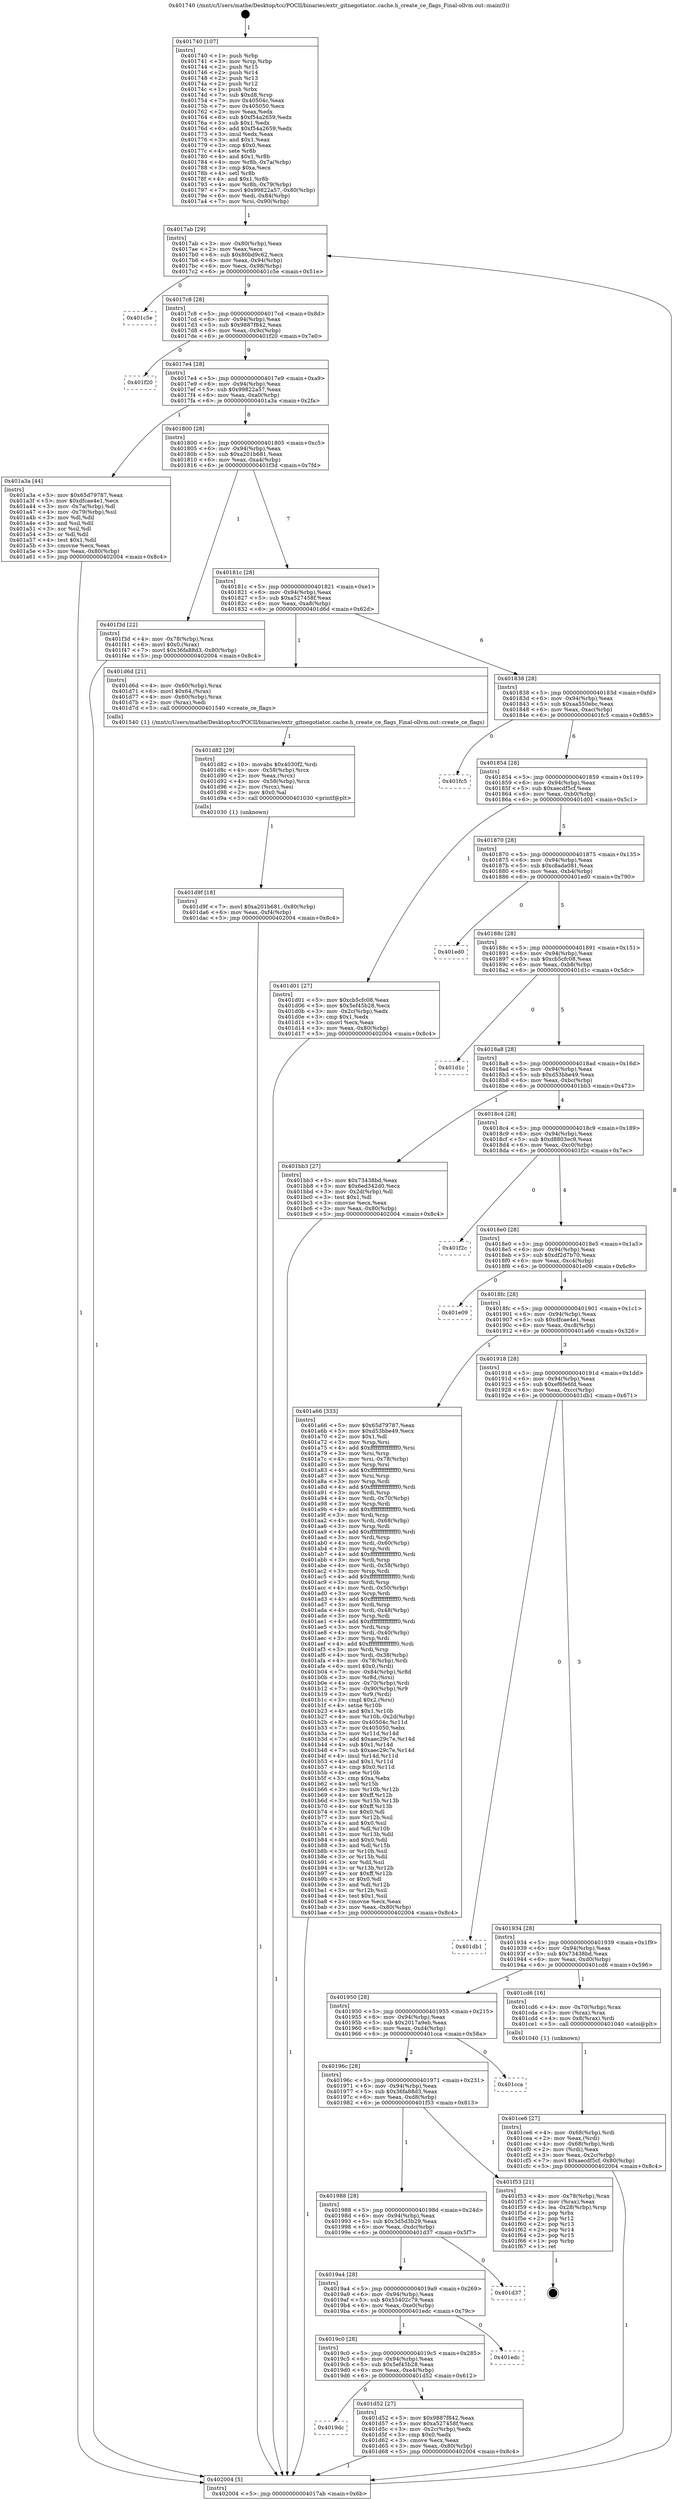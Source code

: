 digraph "0x401740" {
  label = "0x401740 (/mnt/c/Users/mathe/Desktop/tcc/POCII/binaries/extr_gitnegotiator..cache.h_create_ce_flags_Final-ollvm.out::main(0))"
  labelloc = "t"
  node[shape=record]

  Entry [label="",width=0.3,height=0.3,shape=circle,fillcolor=black,style=filled]
  "0x4017ab" [label="{
     0x4017ab [29]\l
     | [instrs]\l
     &nbsp;&nbsp;0x4017ab \<+3\>: mov -0x80(%rbp),%eax\l
     &nbsp;&nbsp;0x4017ae \<+2\>: mov %eax,%ecx\l
     &nbsp;&nbsp;0x4017b0 \<+6\>: sub $0x80bd9c62,%ecx\l
     &nbsp;&nbsp;0x4017b6 \<+6\>: mov %eax,-0x94(%rbp)\l
     &nbsp;&nbsp;0x4017bc \<+6\>: mov %ecx,-0x98(%rbp)\l
     &nbsp;&nbsp;0x4017c2 \<+6\>: je 0000000000401c5e \<main+0x51e\>\l
  }"]
  "0x401c5e" [label="{
     0x401c5e\l
  }", style=dashed]
  "0x4017c8" [label="{
     0x4017c8 [28]\l
     | [instrs]\l
     &nbsp;&nbsp;0x4017c8 \<+5\>: jmp 00000000004017cd \<main+0x8d\>\l
     &nbsp;&nbsp;0x4017cd \<+6\>: mov -0x94(%rbp),%eax\l
     &nbsp;&nbsp;0x4017d3 \<+5\>: sub $0x9887f842,%eax\l
     &nbsp;&nbsp;0x4017d8 \<+6\>: mov %eax,-0x9c(%rbp)\l
     &nbsp;&nbsp;0x4017de \<+6\>: je 0000000000401f20 \<main+0x7e0\>\l
  }"]
  Exit [label="",width=0.3,height=0.3,shape=circle,fillcolor=black,style=filled,peripheries=2]
  "0x401f20" [label="{
     0x401f20\l
  }", style=dashed]
  "0x4017e4" [label="{
     0x4017e4 [28]\l
     | [instrs]\l
     &nbsp;&nbsp;0x4017e4 \<+5\>: jmp 00000000004017e9 \<main+0xa9\>\l
     &nbsp;&nbsp;0x4017e9 \<+6\>: mov -0x94(%rbp),%eax\l
     &nbsp;&nbsp;0x4017ef \<+5\>: sub $0x99822a57,%eax\l
     &nbsp;&nbsp;0x4017f4 \<+6\>: mov %eax,-0xa0(%rbp)\l
     &nbsp;&nbsp;0x4017fa \<+6\>: je 0000000000401a3a \<main+0x2fa\>\l
  }"]
  "0x401d9f" [label="{
     0x401d9f [18]\l
     | [instrs]\l
     &nbsp;&nbsp;0x401d9f \<+7\>: movl $0xa201b681,-0x80(%rbp)\l
     &nbsp;&nbsp;0x401da6 \<+6\>: mov %eax,-0xf4(%rbp)\l
     &nbsp;&nbsp;0x401dac \<+5\>: jmp 0000000000402004 \<main+0x8c4\>\l
  }"]
  "0x401a3a" [label="{
     0x401a3a [44]\l
     | [instrs]\l
     &nbsp;&nbsp;0x401a3a \<+5\>: mov $0x65d79787,%eax\l
     &nbsp;&nbsp;0x401a3f \<+5\>: mov $0xdfcae4e1,%ecx\l
     &nbsp;&nbsp;0x401a44 \<+3\>: mov -0x7a(%rbp),%dl\l
     &nbsp;&nbsp;0x401a47 \<+4\>: mov -0x79(%rbp),%sil\l
     &nbsp;&nbsp;0x401a4b \<+3\>: mov %dl,%dil\l
     &nbsp;&nbsp;0x401a4e \<+3\>: and %sil,%dil\l
     &nbsp;&nbsp;0x401a51 \<+3\>: xor %sil,%dl\l
     &nbsp;&nbsp;0x401a54 \<+3\>: or %dl,%dil\l
     &nbsp;&nbsp;0x401a57 \<+4\>: test $0x1,%dil\l
     &nbsp;&nbsp;0x401a5b \<+3\>: cmovne %ecx,%eax\l
     &nbsp;&nbsp;0x401a5e \<+3\>: mov %eax,-0x80(%rbp)\l
     &nbsp;&nbsp;0x401a61 \<+5\>: jmp 0000000000402004 \<main+0x8c4\>\l
  }"]
  "0x401800" [label="{
     0x401800 [28]\l
     | [instrs]\l
     &nbsp;&nbsp;0x401800 \<+5\>: jmp 0000000000401805 \<main+0xc5\>\l
     &nbsp;&nbsp;0x401805 \<+6\>: mov -0x94(%rbp),%eax\l
     &nbsp;&nbsp;0x40180b \<+5\>: sub $0xa201b681,%eax\l
     &nbsp;&nbsp;0x401810 \<+6\>: mov %eax,-0xa4(%rbp)\l
     &nbsp;&nbsp;0x401816 \<+6\>: je 0000000000401f3d \<main+0x7fd\>\l
  }"]
  "0x402004" [label="{
     0x402004 [5]\l
     | [instrs]\l
     &nbsp;&nbsp;0x402004 \<+5\>: jmp 00000000004017ab \<main+0x6b\>\l
  }"]
  "0x401740" [label="{
     0x401740 [107]\l
     | [instrs]\l
     &nbsp;&nbsp;0x401740 \<+1\>: push %rbp\l
     &nbsp;&nbsp;0x401741 \<+3\>: mov %rsp,%rbp\l
     &nbsp;&nbsp;0x401744 \<+2\>: push %r15\l
     &nbsp;&nbsp;0x401746 \<+2\>: push %r14\l
     &nbsp;&nbsp;0x401748 \<+2\>: push %r13\l
     &nbsp;&nbsp;0x40174a \<+2\>: push %r12\l
     &nbsp;&nbsp;0x40174c \<+1\>: push %rbx\l
     &nbsp;&nbsp;0x40174d \<+7\>: sub $0xd8,%rsp\l
     &nbsp;&nbsp;0x401754 \<+7\>: mov 0x40504c,%eax\l
     &nbsp;&nbsp;0x40175b \<+7\>: mov 0x405050,%ecx\l
     &nbsp;&nbsp;0x401762 \<+2\>: mov %eax,%edx\l
     &nbsp;&nbsp;0x401764 \<+6\>: sub $0xf54a2659,%edx\l
     &nbsp;&nbsp;0x40176a \<+3\>: sub $0x1,%edx\l
     &nbsp;&nbsp;0x40176d \<+6\>: add $0xf54a2659,%edx\l
     &nbsp;&nbsp;0x401773 \<+3\>: imul %edx,%eax\l
     &nbsp;&nbsp;0x401776 \<+3\>: and $0x1,%eax\l
     &nbsp;&nbsp;0x401779 \<+3\>: cmp $0x0,%eax\l
     &nbsp;&nbsp;0x40177c \<+4\>: sete %r8b\l
     &nbsp;&nbsp;0x401780 \<+4\>: and $0x1,%r8b\l
     &nbsp;&nbsp;0x401784 \<+4\>: mov %r8b,-0x7a(%rbp)\l
     &nbsp;&nbsp;0x401788 \<+3\>: cmp $0xa,%ecx\l
     &nbsp;&nbsp;0x40178b \<+4\>: setl %r8b\l
     &nbsp;&nbsp;0x40178f \<+4\>: and $0x1,%r8b\l
     &nbsp;&nbsp;0x401793 \<+4\>: mov %r8b,-0x79(%rbp)\l
     &nbsp;&nbsp;0x401797 \<+7\>: movl $0x99822a57,-0x80(%rbp)\l
     &nbsp;&nbsp;0x40179e \<+6\>: mov %edi,-0x84(%rbp)\l
     &nbsp;&nbsp;0x4017a4 \<+7\>: mov %rsi,-0x90(%rbp)\l
  }"]
  "0x401d82" [label="{
     0x401d82 [29]\l
     | [instrs]\l
     &nbsp;&nbsp;0x401d82 \<+10\>: movabs $0x4030f2,%rdi\l
     &nbsp;&nbsp;0x401d8c \<+4\>: mov -0x58(%rbp),%rcx\l
     &nbsp;&nbsp;0x401d90 \<+2\>: mov %eax,(%rcx)\l
     &nbsp;&nbsp;0x401d92 \<+4\>: mov -0x58(%rbp),%rcx\l
     &nbsp;&nbsp;0x401d96 \<+2\>: mov (%rcx),%esi\l
     &nbsp;&nbsp;0x401d98 \<+2\>: mov $0x0,%al\l
     &nbsp;&nbsp;0x401d9a \<+5\>: call 0000000000401030 \<printf@plt\>\l
     | [calls]\l
     &nbsp;&nbsp;0x401030 \{1\} (unknown)\l
  }"]
  "0x401f3d" [label="{
     0x401f3d [22]\l
     | [instrs]\l
     &nbsp;&nbsp;0x401f3d \<+4\>: mov -0x78(%rbp),%rax\l
     &nbsp;&nbsp;0x401f41 \<+6\>: movl $0x0,(%rax)\l
     &nbsp;&nbsp;0x401f47 \<+7\>: movl $0x36fa88d3,-0x80(%rbp)\l
     &nbsp;&nbsp;0x401f4e \<+5\>: jmp 0000000000402004 \<main+0x8c4\>\l
  }"]
  "0x40181c" [label="{
     0x40181c [28]\l
     | [instrs]\l
     &nbsp;&nbsp;0x40181c \<+5\>: jmp 0000000000401821 \<main+0xe1\>\l
     &nbsp;&nbsp;0x401821 \<+6\>: mov -0x94(%rbp),%eax\l
     &nbsp;&nbsp;0x401827 \<+5\>: sub $0xa527458f,%eax\l
     &nbsp;&nbsp;0x40182c \<+6\>: mov %eax,-0xa8(%rbp)\l
     &nbsp;&nbsp;0x401832 \<+6\>: je 0000000000401d6d \<main+0x62d\>\l
  }"]
  "0x4019dc" [label="{
     0x4019dc\l
  }", style=dashed]
  "0x401d6d" [label="{
     0x401d6d [21]\l
     | [instrs]\l
     &nbsp;&nbsp;0x401d6d \<+4\>: mov -0x60(%rbp),%rax\l
     &nbsp;&nbsp;0x401d71 \<+6\>: movl $0x64,(%rax)\l
     &nbsp;&nbsp;0x401d77 \<+4\>: mov -0x60(%rbp),%rax\l
     &nbsp;&nbsp;0x401d7b \<+2\>: mov (%rax),%edi\l
     &nbsp;&nbsp;0x401d7d \<+5\>: call 0000000000401540 \<create_ce_flags\>\l
     | [calls]\l
     &nbsp;&nbsp;0x401540 \{1\} (/mnt/c/Users/mathe/Desktop/tcc/POCII/binaries/extr_gitnegotiator..cache.h_create_ce_flags_Final-ollvm.out::create_ce_flags)\l
  }"]
  "0x401838" [label="{
     0x401838 [28]\l
     | [instrs]\l
     &nbsp;&nbsp;0x401838 \<+5\>: jmp 000000000040183d \<main+0xfd\>\l
     &nbsp;&nbsp;0x40183d \<+6\>: mov -0x94(%rbp),%eax\l
     &nbsp;&nbsp;0x401843 \<+5\>: sub $0xaa550ebc,%eax\l
     &nbsp;&nbsp;0x401848 \<+6\>: mov %eax,-0xac(%rbp)\l
     &nbsp;&nbsp;0x40184e \<+6\>: je 0000000000401fc5 \<main+0x885\>\l
  }"]
  "0x401d52" [label="{
     0x401d52 [27]\l
     | [instrs]\l
     &nbsp;&nbsp;0x401d52 \<+5\>: mov $0x9887f842,%eax\l
     &nbsp;&nbsp;0x401d57 \<+5\>: mov $0xa527458f,%ecx\l
     &nbsp;&nbsp;0x401d5c \<+3\>: mov -0x2c(%rbp),%edx\l
     &nbsp;&nbsp;0x401d5f \<+3\>: cmp $0x0,%edx\l
     &nbsp;&nbsp;0x401d62 \<+3\>: cmove %ecx,%eax\l
     &nbsp;&nbsp;0x401d65 \<+3\>: mov %eax,-0x80(%rbp)\l
     &nbsp;&nbsp;0x401d68 \<+5\>: jmp 0000000000402004 \<main+0x8c4\>\l
  }"]
  "0x401fc5" [label="{
     0x401fc5\l
  }", style=dashed]
  "0x401854" [label="{
     0x401854 [28]\l
     | [instrs]\l
     &nbsp;&nbsp;0x401854 \<+5\>: jmp 0000000000401859 \<main+0x119\>\l
     &nbsp;&nbsp;0x401859 \<+6\>: mov -0x94(%rbp),%eax\l
     &nbsp;&nbsp;0x40185f \<+5\>: sub $0xaecdf5cf,%eax\l
     &nbsp;&nbsp;0x401864 \<+6\>: mov %eax,-0xb0(%rbp)\l
     &nbsp;&nbsp;0x40186a \<+6\>: je 0000000000401d01 \<main+0x5c1\>\l
  }"]
  "0x4019c0" [label="{
     0x4019c0 [28]\l
     | [instrs]\l
     &nbsp;&nbsp;0x4019c0 \<+5\>: jmp 00000000004019c5 \<main+0x285\>\l
     &nbsp;&nbsp;0x4019c5 \<+6\>: mov -0x94(%rbp),%eax\l
     &nbsp;&nbsp;0x4019cb \<+5\>: sub $0x5ef45b28,%eax\l
     &nbsp;&nbsp;0x4019d0 \<+6\>: mov %eax,-0xe4(%rbp)\l
     &nbsp;&nbsp;0x4019d6 \<+6\>: je 0000000000401d52 \<main+0x612\>\l
  }"]
  "0x401d01" [label="{
     0x401d01 [27]\l
     | [instrs]\l
     &nbsp;&nbsp;0x401d01 \<+5\>: mov $0xcb5cfc08,%eax\l
     &nbsp;&nbsp;0x401d06 \<+5\>: mov $0x5ef45b28,%ecx\l
     &nbsp;&nbsp;0x401d0b \<+3\>: mov -0x2c(%rbp),%edx\l
     &nbsp;&nbsp;0x401d0e \<+3\>: cmp $0x1,%edx\l
     &nbsp;&nbsp;0x401d11 \<+3\>: cmovl %ecx,%eax\l
     &nbsp;&nbsp;0x401d14 \<+3\>: mov %eax,-0x80(%rbp)\l
     &nbsp;&nbsp;0x401d17 \<+5\>: jmp 0000000000402004 \<main+0x8c4\>\l
  }"]
  "0x401870" [label="{
     0x401870 [28]\l
     | [instrs]\l
     &nbsp;&nbsp;0x401870 \<+5\>: jmp 0000000000401875 \<main+0x135\>\l
     &nbsp;&nbsp;0x401875 \<+6\>: mov -0x94(%rbp),%eax\l
     &nbsp;&nbsp;0x40187b \<+5\>: sub $0xc8ada081,%eax\l
     &nbsp;&nbsp;0x401880 \<+6\>: mov %eax,-0xb4(%rbp)\l
     &nbsp;&nbsp;0x401886 \<+6\>: je 0000000000401ed0 \<main+0x790\>\l
  }"]
  "0x401edc" [label="{
     0x401edc\l
  }", style=dashed]
  "0x401ed0" [label="{
     0x401ed0\l
  }", style=dashed]
  "0x40188c" [label="{
     0x40188c [28]\l
     | [instrs]\l
     &nbsp;&nbsp;0x40188c \<+5\>: jmp 0000000000401891 \<main+0x151\>\l
     &nbsp;&nbsp;0x401891 \<+6\>: mov -0x94(%rbp),%eax\l
     &nbsp;&nbsp;0x401897 \<+5\>: sub $0xcb5cfc08,%eax\l
     &nbsp;&nbsp;0x40189c \<+6\>: mov %eax,-0xb8(%rbp)\l
     &nbsp;&nbsp;0x4018a2 \<+6\>: je 0000000000401d1c \<main+0x5dc\>\l
  }"]
  "0x4019a4" [label="{
     0x4019a4 [28]\l
     | [instrs]\l
     &nbsp;&nbsp;0x4019a4 \<+5\>: jmp 00000000004019a9 \<main+0x269\>\l
     &nbsp;&nbsp;0x4019a9 \<+6\>: mov -0x94(%rbp),%eax\l
     &nbsp;&nbsp;0x4019af \<+5\>: sub $0x55402c79,%eax\l
     &nbsp;&nbsp;0x4019b4 \<+6\>: mov %eax,-0xe0(%rbp)\l
     &nbsp;&nbsp;0x4019ba \<+6\>: je 0000000000401edc \<main+0x79c\>\l
  }"]
  "0x401d1c" [label="{
     0x401d1c\l
  }", style=dashed]
  "0x4018a8" [label="{
     0x4018a8 [28]\l
     | [instrs]\l
     &nbsp;&nbsp;0x4018a8 \<+5\>: jmp 00000000004018ad \<main+0x16d\>\l
     &nbsp;&nbsp;0x4018ad \<+6\>: mov -0x94(%rbp),%eax\l
     &nbsp;&nbsp;0x4018b3 \<+5\>: sub $0xd53bbe49,%eax\l
     &nbsp;&nbsp;0x4018b8 \<+6\>: mov %eax,-0xbc(%rbp)\l
     &nbsp;&nbsp;0x4018be \<+6\>: je 0000000000401bb3 \<main+0x473\>\l
  }"]
  "0x401d37" [label="{
     0x401d37\l
  }", style=dashed]
  "0x401bb3" [label="{
     0x401bb3 [27]\l
     | [instrs]\l
     &nbsp;&nbsp;0x401bb3 \<+5\>: mov $0x73438bd,%eax\l
     &nbsp;&nbsp;0x401bb8 \<+5\>: mov $0x6ed342d0,%ecx\l
     &nbsp;&nbsp;0x401bbd \<+3\>: mov -0x2d(%rbp),%dl\l
     &nbsp;&nbsp;0x401bc0 \<+3\>: test $0x1,%dl\l
     &nbsp;&nbsp;0x401bc3 \<+3\>: cmovne %ecx,%eax\l
     &nbsp;&nbsp;0x401bc6 \<+3\>: mov %eax,-0x80(%rbp)\l
     &nbsp;&nbsp;0x401bc9 \<+5\>: jmp 0000000000402004 \<main+0x8c4\>\l
  }"]
  "0x4018c4" [label="{
     0x4018c4 [28]\l
     | [instrs]\l
     &nbsp;&nbsp;0x4018c4 \<+5\>: jmp 00000000004018c9 \<main+0x189\>\l
     &nbsp;&nbsp;0x4018c9 \<+6\>: mov -0x94(%rbp),%eax\l
     &nbsp;&nbsp;0x4018cf \<+5\>: sub $0xd8803ec9,%eax\l
     &nbsp;&nbsp;0x4018d4 \<+6\>: mov %eax,-0xc0(%rbp)\l
     &nbsp;&nbsp;0x4018da \<+6\>: je 0000000000401f2c \<main+0x7ec\>\l
  }"]
  "0x401988" [label="{
     0x401988 [28]\l
     | [instrs]\l
     &nbsp;&nbsp;0x401988 \<+5\>: jmp 000000000040198d \<main+0x24d\>\l
     &nbsp;&nbsp;0x40198d \<+6\>: mov -0x94(%rbp),%eax\l
     &nbsp;&nbsp;0x401993 \<+5\>: sub $0x3d5d3b29,%eax\l
     &nbsp;&nbsp;0x401998 \<+6\>: mov %eax,-0xdc(%rbp)\l
     &nbsp;&nbsp;0x40199e \<+6\>: je 0000000000401d37 \<main+0x5f7\>\l
  }"]
  "0x401f2c" [label="{
     0x401f2c\l
  }", style=dashed]
  "0x4018e0" [label="{
     0x4018e0 [28]\l
     | [instrs]\l
     &nbsp;&nbsp;0x4018e0 \<+5\>: jmp 00000000004018e5 \<main+0x1a5\>\l
     &nbsp;&nbsp;0x4018e5 \<+6\>: mov -0x94(%rbp),%eax\l
     &nbsp;&nbsp;0x4018eb \<+5\>: sub $0xdf2d7b70,%eax\l
     &nbsp;&nbsp;0x4018f0 \<+6\>: mov %eax,-0xc4(%rbp)\l
     &nbsp;&nbsp;0x4018f6 \<+6\>: je 0000000000401e09 \<main+0x6c9\>\l
  }"]
  "0x401f53" [label="{
     0x401f53 [21]\l
     | [instrs]\l
     &nbsp;&nbsp;0x401f53 \<+4\>: mov -0x78(%rbp),%rax\l
     &nbsp;&nbsp;0x401f57 \<+2\>: mov (%rax),%eax\l
     &nbsp;&nbsp;0x401f59 \<+4\>: lea -0x28(%rbp),%rsp\l
     &nbsp;&nbsp;0x401f5d \<+1\>: pop %rbx\l
     &nbsp;&nbsp;0x401f5e \<+2\>: pop %r12\l
     &nbsp;&nbsp;0x401f60 \<+2\>: pop %r13\l
     &nbsp;&nbsp;0x401f62 \<+2\>: pop %r14\l
     &nbsp;&nbsp;0x401f64 \<+2\>: pop %r15\l
     &nbsp;&nbsp;0x401f66 \<+1\>: pop %rbp\l
     &nbsp;&nbsp;0x401f67 \<+1\>: ret\l
  }"]
  "0x401e09" [label="{
     0x401e09\l
  }", style=dashed]
  "0x4018fc" [label="{
     0x4018fc [28]\l
     | [instrs]\l
     &nbsp;&nbsp;0x4018fc \<+5\>: jmp 0000000000401901 \<main+0x1c1\>\l
     &nbsp;&nbsp;0x401901 \<+6\>: mov -0x94(%rbp),%eax\l
     &nbsp;&nbsp;0x401907 \<+5\>: sub $0xdfcae4e1,%eax\l
     &nbsp;&nbsp;0x40190c \<+6\>: mov %eax,-0xc8(%rbp)\l
     &nbsp;&nbsp;0x401912 \<+6\>: je 0000000000401a66 \<main+0x326\>\l
  }"]
  "0x40196c" [label="{
     0x40196c [28]\l
     | [instrs]\l
     &nbsp;&nbsp;0x40196c \<+5\>: jmp 0000000000401971 \<main+0x231\>\l
     &nbsp;&nbsp;0x401971 \<+6\>: mov -0x94(%rbp),%eax\l
     &nbsp;&nbsp;0x401977 \<+5\>: sub $0x36fa88d3,%eax\l
     &nbsp;&nbsp;0x40197c \<+6\>: mov %eax,-0xd8(%rbp)\l
     &nbsp;&nbsp;0x401982 \<+6\>: je 0000000000401f53 \<main+0x813\>\l
  }"]
  "0x401a66" [label="{
     0x401a66 [333]\l
     | [instrs]\l
     &nbsp;&nbsp;0x401a66 \<+5\>: mov $0x65d79787,%eax\l
     &nbsp;&nbsp;0x401a6b \<+5\>: mov $0xd53bbe49,%ecx\l
     &nbsp;&nbsp;0x401a70 \<+2\>: mov $0x1,%dl\l
     &nbsp;&nbsp;0x401a72 \<+3\>: mov %rsp,%rsi\l
     &nbsp;&nbsp;0x401a75 \<+4\>: add $0xfffffffffffffff0,%rsi\l
     &nbsp;&nbsp;0x401a79 \<+3\>: mov %rsi,%rsp\l
     &nbsp;&nbsp;0x401a7c \<+4\>: mov %rsi,-0x78(%rbp)\l
     &nbsp;&nbsp;0x401a80 \<+3\>: mov %rsp,%rsi\l
     &nbsp;&nbsp;0x401a83 \<+4\>: add $0xfffffffffffffff0,%rsi\l
     &nbsp;&nbsp;0x401a87 \<+3\>: mov %rsi,%rsp\l
     &nbsp;&nbsp;0x401a8a \<+3\>: mov %rsp,%rdi\l
     &nbsp;&nbsp;0x401a8d \<+4\>: add $0xfffffffffffffff0,%rdi\l
     &nbsp;&nbsp;0x401a91 \<+3\>: mov %rdi,%rsp\l
     &nbsp;&nbsp;0x401a94 \<+4\>: mov %rdi,-0x70(%rbp)\l
     &nbsp;&nbsp;0x401a98 \<+3\>: mov %rsp,%rdi\l
     &nbsp;&nbsp;0x401a9b \<+4\>: add $0xfffffffffffffff0,%rdi\l
     &nbsp;&nbsp;0x401a9f \<+3\>: mov %rdi,%rsp\l
     &nbsp;&nbsp;0x401aa2 \<+4\>: mov %rdi,-0x68(%rbp)\l
     &nbsp;&nbsp;0x401aa6 \<+3\>: mov %rsp,%rdi\l
     &nbsp;&nbsp;0x401aa9 \<+4\>: add $0xfffffffffffffff0,%rdi\l
     &nbsp;&nbsp;0x401aad \<+3\>: mov %rdi,%rsp\l
     &nbsp;&nbsp;0x401ab0 \<+4\>: mov %rdi,-0x60(%rbp)\l
     &nbsp;&nbsp;0x401ab4 \<+3\>: mov %rsp,%rdi\l
     &nbsp;&nbsp;0x401ab7 \<+4\>: add $0xfffffffffffffff0,%rdi\l
     &nbsp;&nbsp;0x401abb \<+3\>: mov %rdi,%rsp\l
     &nbsp;&nbsp;0x401abe \<+4\>: mov %rdi,-0x58(%rbp)\l
     &nbsp;&nbsp;0x401ac2 \<+3\>: mov %rsp,%rdi\l
     &nbsp;&nbsp;0x401ac5 \<+4\>: add $0xfffffffffffffff0,%rdi\l
     &nbsp;&nbsp;0x401ac9 \<+3\>: mov %rdi,%rsp\l
     &nbsp;&nbsp;0x401acc \<+4\>: mov %rdi,-0x50(%rbp)\l
     &nbsp;&nbsp;0x401ad0 \<+3\>: mov %rsp,%rdi\l
     &nbsp;&nbsp;0x401ad3 \<+4\>: add $0xfffffffffffffff0,%rdi\l
     &nbsp;&nbsp;0x401ad7 \<+3\>: mov %rdi,%rsp\l
     &nbsp;&nbsp;0x401ada \<+4\>: mov %rdi,-0x48(%rbp)\l
     &nbsp;&nbsp;0x401ade \<+3\>: mov %rsp,%rdi\l
     &nbsp;&nbsp;0x401ae1 \<+4\>: add $0xfffffffffffffff0,%rdi\l
     &nbsp;&nbsp;0x401ae5 \<+3\>: mov %rdi,%rsp\l
     &nbsp;&nbsp;0x401ae8 \<+4\>: mov %rdi,-0x40(%rbp)\l
     &nbsp;&nbsp;0x401aec \<+3\>: mov %rsp,%rdi\l
     &nbsp;&nbsp;0x401aef \<+4\>: add $0xfffffffffffffff0,%rdi\l
     &nbsp;&nbsp;0x401af3 \<+3\>: mov %rdi,%rsp\l
     &nbsp;&nbsp;0x401af6 \<+4\>: mov %rdi,-0x38(%rbp)\l
     &nbsp;&nbsp;0x401afa \<+4\>: mov -0x78(%rbp),%rdi\l
     &nbsp;&nbsp;0x401afe \<+6\>: movl $0x0,(%rdi)\l
     &nbsp;&nbsp;0x401b04 \<+7\>: mov -0x84(%rbp),%r8d\l
     &nbsp;&nbsp;0x401b0b \<+3\>: mov %r8d,(%rsi)\l
     &nbsp;&nbsp;0x401b0e \<+4\>: mov -0x70(%rbp),%rdi\l
     &nbsp;&nbsp;0x401b12 \<+7\>: mov -0x90(%rbp),%r9\l
     &nbsp;&nbsp;0x401b19 \<+3\>: mov %r9,(%rdi)\l
     &nbsp;&nbsp;0x401b1c \<+3\>: cmpl $0x2,(%rsi)\l
     &nbsp;&nbsp;0x401b1f \<+4\>: setne %r10b\l
     &nbsp;&nbsp;0x401b23 \<+4\>: and $0x1,%r10b\l
     &nbsp;&nbsp;0x401b27 \<+4\>: mov %r10b,-0x2d(%rbp)\l
     &nbsp;&nbsp;0x401b2b \<+8\>: mov 0x40504c,%r11d\l
     &nbsp;&nbsp;0x401b33 \<+7\>: mov 0x405050,%ebx\l
     &nbsp;&nbsp;0x401b3a \<+3\>: mov %r11d,%r14d\l
     &nbsp;&nbsp;0x401b3d \<+7\>: add $0xaec29c7e,%r14d\l
     &nbsp;&nbsp;0x401b44 \<+4\>: sub $0x1,%r14d\l
     &nbsp;&nbsp;0x401b48 \<+7\>: sub $0xaec29c7e,%r14d\l
     &nbsp;&nbsp;0x401b4f \<+4\>: imul %r14d,%r11d\l
     &nbsp;&nbsp;0x401b53 \<+4\>: and $0x1,%r11d\l
     &nbsp;&nbsp;0x401b57 \<+4\>: cmp $0x0,%r11d\l
     &nbsp;&nbsp;0x401b5b \<+4\>: sete %r10b\l
     &nbsp;&nbsp;0x401b5f \<+3\>: cmp $0xa,%ebx\l
     &nbsp;&nbsp;0x401b62 \<+4\>: setl %r15b\l
     &nbsp;&nbsp;0x401b66 \<+3\>: mov %r10b,%r12b\l
     &nbsp;&nbsp;0x401b69 \<+4\>: xor $0xff,%r12b\l
     &nbsp;&nbsp;0x401b6d \<+3\>: mov %r15b,%r13b\l
     &nbsp;&nbsp;0x401b70 \<+4\>: xor $0xff,%r13b\l
     &nbsp;&nbsp;0x401b74 \<+3\>: xor $0x0,%dl\l
     &nbsp;&nbsp;0x401b77 \<+3\>: mov %r12b,%sil\l
     &nbsp;&nbsp;0x401b7a \<+4\>: and $0x0,%sil\l
     &nbsp;&nbsp;0x401b7e \<+3\>: and %dl,%r10b\l
     &nbsp;&nbsp;0x401b81 \<+3\>: mov %r13b,%dil\l
     &nbsp;&nbsp;0x401b84 \<+4\>: and $0x0,%dil\l
     &nbsp;&nbsp;0x401b88 \<+3\>: and %dl,%r15b\l
     &nbsp;&nbsp;0x401b8b \<+3\>: or %r10b,%sil\l
     &nbsp;&nbsp;0x401b8e \<+3\>: or %r15b,%dil\l
     &nbsp;&nbsp;0x401b91 \<+3\>: xor %dil,%sil\l
     &nbsp;&nbsp;0x401b94 \<+3\>: or %r13b,%r12b\l
     &nbsp;&nbsp;0x401b97 \<+4\>: xor $0xff,%r12b\l
     &nbsp;&nbsp;0x401b9b \<+3\>: or $0x0,%dl\l
     &nbsp;&nbsp;0x401b9e \<+3\>: and %dl,%r12b\l
     &nbsp;&nbsp;0x401ba1 \<+3\>: or %r12b,%sil\l
     &nbsp;&nbsp;0x401ba4 \<+4\>: test $0x1,%sil\l
     &nbsp;&nbsp;0x401ba8 \<+3\>: cmovne %ecx,%eax\l
     &nbsp;&nbsp;0x401bab \<+3\>: mov %eax,-0x80(%rbp)\l
     &nbsp;&nbsp;0x401bae \<+5\>: jmp 0000000000402004 \<main+0x8c4\>\l
  }"]
  "0x401918" [label="{
     0x401918 [28]\l
     | [instrs]\l
     &nbsp;&nbsp;0x401918 \<+5\>: jmp 000000000040191d \<main+0x1dd\>\l
     &nbsp;&nbsp;0x40191d \<+6\>: mov -0x94(%rbp),%eax\l
     &nbsp;&nbsp;0x401923 \<+5\>: sub $0xef6fe6fd,%eax\l
     &nbsp;&nbsp;0x401928 \<+6\>: mov %eax,-0xcc(%rbp)\l
     &nbsp;&nbsp;0x40192e \<+6\>: je 0000000000401db1 \<main+0x671\>\l
  }"]
  "0x401cca" [label="{
     0x401cca\l
  }", style=dashed]
  "0x401ce6" [label="{
     0x401ce6 [27]\l
     | [instrs]\l
     &nbsp;&nbsp;0x401ce6 \<+4\>: mov -0x68(%rbp),%rdi\l
     &nbsp;&nbsp;0x401cea \<+2\>: mov %eax,(%rdi)\l
     &nbsp;&nbsp;0x401cec \<+4\>: mov -0x68(%rbp),%rdi\l
     &nbsp;&nbsp;0x401cf0 \<+2\>: mov (%rdi),%eax\l
     &nbsp;&nbsp;0x401cf2 \<+3\>: mov %eax,-0x2c(%rbp)\l
     &nbsp;&nbsp;0x401cf5 \<+7\>: movl $0xaecdf5cf,-0x80(%rbp)\l
     &nbsp;&nbsp;0x401cfc \<+5\>: jmp 0000000000402004 \<main+0x8c4\>\l
  }"]
  "0x401db1" [label="{
     0x401db1\l
  }", style=dashed]
  "0x401934" [label="{
     0x401934 [28]\l
     | [instrs]\l
     &nbsp;&nbsp;0x401934 \<+5\>: jmp 0000000000401939 \<main+0x1f9\>\l
     &nbsp;&nbsp;0x401939 \<+6\>: mov -0x94(%rbp),%eax\l
     &nbsp;&nbsp;0x40193f \<+5\>: sub $0x73438bd,%eax\l
     &nbsp;&nbsp;0x401944 \<+6\>: mov %eax,-0xd0(%rbp)\l
     &nbsp;&nbsp;0x40194a \<+6\>: je 0000000000401cd6 \<main+0x596\>\l
  }"]
  "0x401950" [label="{
     0x401950 [28]\l
     | [instrs]\l
     &nbsp;&nbsp;0x401950 \<+5\>: jmp 0000000000401955 \<main+0x215\>\l
     &nbsp;&nbsp;0x401955 \<+6\>: mov -0x94(%rbp),%eax\l
     &nbsp;&nbsp;0x40195b \<+5\>: sub $0x2017a9eb,%eax\l
     &nbsp;&nbsp;0x401960 \<+6\>: mov %eax,-0xd4(%rbp)\l
     &nbsp;&nbsp;0x401966 \<+6\>: je 0000000000401cca \<main+0x58a\>\l
  }"]
  "0x401cd6" [label="{
     0x401cd6 [16]\l
     | [instrs]\l
     &nbsp;&nbsp;0x401cd6 \<+4\>: mov -0x70(%rbp),%rax\l
     &nbsp;&nbsp;0x401cda \<+3\>: mov (%rax),%rax\l
     &nbsp;&nbsp;0x401cdd \<+4\>: mov 0x8(%rax),%rdi\l
     &nbsp;&nbsp;0x401ce1 \<+5\>: call 0000000000401040 \<atoi@plt\>\l
     | [calls]\l
     &nbsp;&nbsp;0x401040 \{1\} (unknown)\l
  }"]
  Entry -> "0x401740" [label=" 1"]
  "0x4017ab" -> "0x401c5e" [label=" 0"]
  "0x4017ab" -> "0x4017c8" [label=" 9"]
  "0x401f53" -> Exit [label=" 1"]
  "0x4017c8" -> "0x401f20" [label=" 0"]
  "0x4017c8" -> "0x4017e4" [label=" 9"]
  "0x401f3d" -> "0x402004" [label=" 1"]
  "0x4017e4" -> "0x401a3a" [label=" 1"]
  "0x4017e4" -> "0x401800" [label=" 8"]
  "0x401a3a" -> "0x402004" [label=" 1"]
  "0x401740" -> "0x4017ab" [label=" 1"]
  "0x402004" -> "0x4017ab" [label=" 8"]
  "0x401d9f" -> "0x402004" [label=" 1"]
  "0x401800" -> "0x401f3d" [label=" 1"]
  "0x401800" -> "0x40181c" [label=" 7"]
  "0x401d82" -> "0x401d9f" [label=" 1"]
  "0x40181c" -> "0x401d6d" [label=" 1"]
  "0x40181c" -> "0x401838" [label=" 6"]
  "0x401d6d" -> "0x401d82" [label=" 1"]
  "0x401838" -> "0x401fc5" [label=" 0"]
  "0x401838" -> "0x401854" [label=" 6"]
  "0x401d52" -> "0x402004" [label=" 1"]
  "0x401854" -> "0x401d01" [label=" 1"]
  "0x401854" -> "0x401870" [label=" 5"]
  "0x4019c0" -> "0x401d52" [label=" 1"]
  "0x401870" -> "0x401ed0" [label=" 0"]
  "0x401870" -> "0x40188c" [label=" 5"]
  "0x4019c0" -> "0x4019dc" [label=" 0"]
  "0x40188c" -> "0x401d1c" [label=" 0"]
  "0x40188c" -> "0x4018a8" [label=" 5"]
  "0x4019a4" -> "0x401edc" [label=" 0"]
  "0x4018a8" -> "0x401bb3" [label=" 1"]
  "0x4018a8" -> "0x4018c4" [label=" 4"]
  "0x4019a4" -> "0x4019c0" [label=" 1"]
  "0x4018c4" -> "0x401f2c" [label=" 0"]
  "0x4018c4" -> "0x4018e0" [label=" 4"]
  "0x401988" -> "0x401d37" [label=" 0"]
  "0x4018e0" -> "0x401e09" [label=" 0"]
  "0x4018e0" -> "0x4018fc" [label=" 4"]
  "0x401988" -> "0x4019a4" [label=" 1"]
  "0x4018fc" -> "0x401a66" [label=" 1"]
  "0x4018fc" -> "0x401918" [label=" 3"]
  "0x40196c" -> "0x401f53" [label=" 1"]
  "0x401a66" -> "0x402004" [label=" 1"]
  "0x401bb3" -> "0x402004" [label=" 1"]
  "0x40196c" -> "0x401988" [label=" 1"]
  "0x401918" -> "0x401db1" [label=" 0"]
  "0x401918" -> "0x401934" [label=" 3"]
  "0x401950" -> "0x401cca" [label=" 0"]
  "0x401934" -> "0x401cd6" [label=" 1"]
  "0x401934" -> "0x401950" [label=" 2"]
  "0x401cd6" -> "0x401ce6" [label=" 1"]
  "0x401ce6" -> "0x402004" [label=" 1"]
  "0x401d01" -> "0x402004" [label=" 1"]
  "0x401950" -> "0x40196c" [label=" 2"]
}
